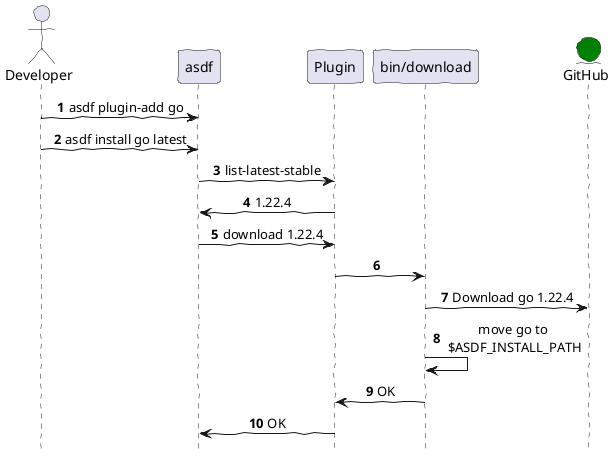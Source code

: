 @startuml
skinparam handwritten true
skinparam sequenceMessageAlign center
autonumber
hide footbox

actor       Developer       as user
participant    asdf    as asdf
participant    Plugin    as plugin
participant    "bin/download"    as plugin_script
entity    GitHub    as github order 100 #green

user -> asdf: asdf plugin-add go
user -> asdf: asdf install go latest
asdf -> plugin: list-latest-stable
plugin -> asdf: 1.22.4
asdf -> plugin : download 1.22.4
plugin -> plugin_script
plugin_script -> github: Download go 1.22.4
plugin_script -> plugin_script: move go to\n $ASDF_INSTALL_PATH
plugin_script -> plugin: OK
plugin -> asdf: OK

@enduml
